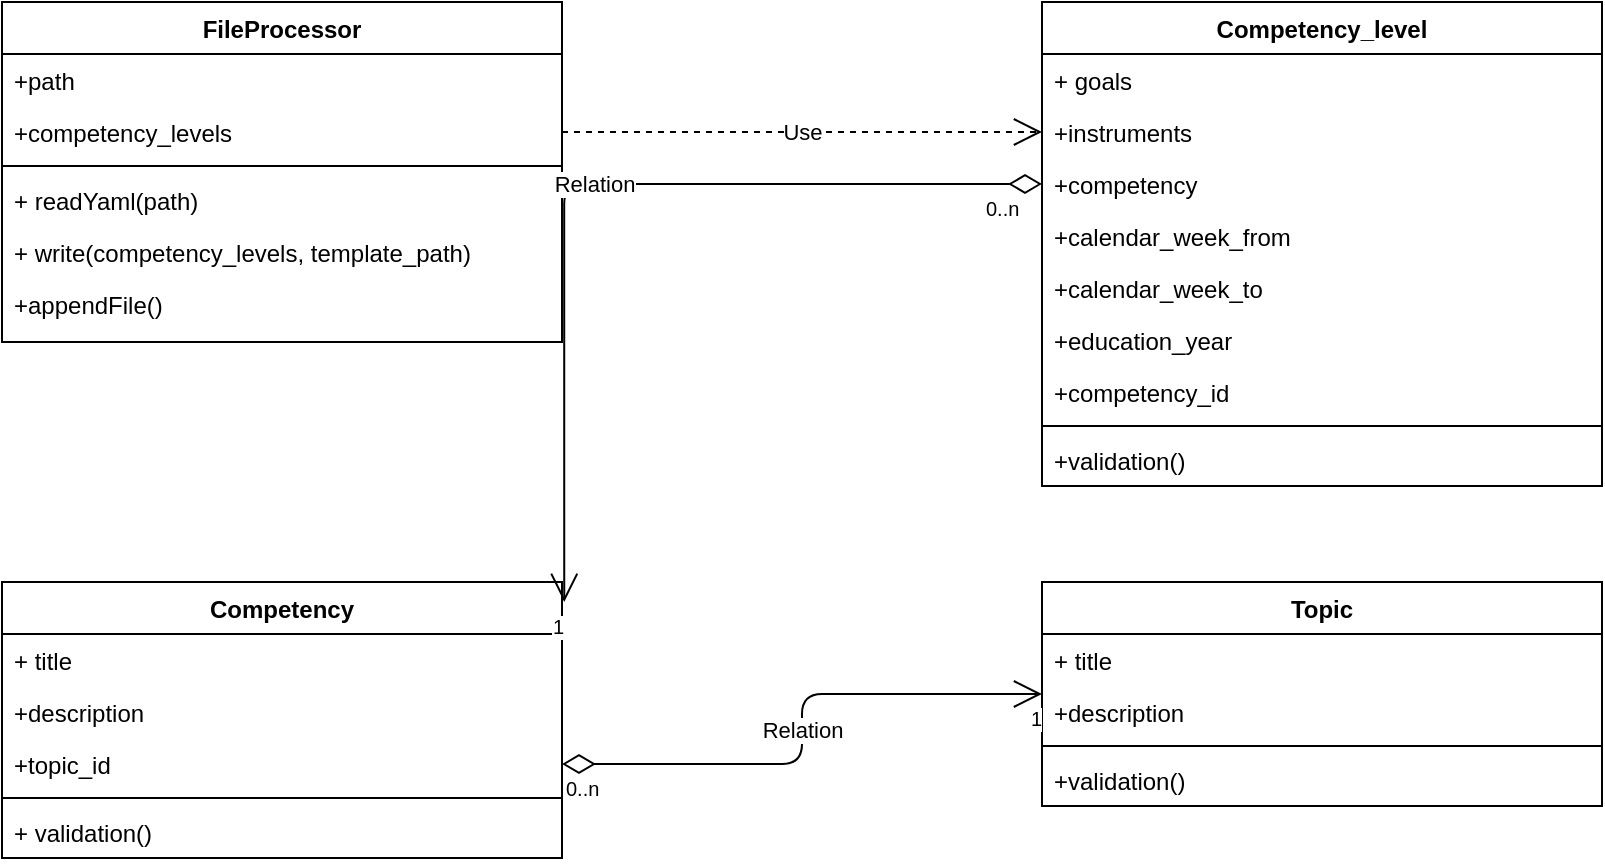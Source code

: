 <mxfile version="12.4.2" type="device" pages="1"><diagram id="wBBst7jG0DzKEFlHI0wX" name="Page-1"><mxGraphModel dx="1418" dy="902" grid="1" gridSize="10" guides="1" tooltips="1" connect="1" arrows="1" fold="1" page="1" pageScale="1" pageWidth="850" pageHeight="1100" math="0" shadow="0"><root><mxCell id="0"/><mxCell id="1" parent="0"/><mxCell id="FY70hitlIgGcYvBVXJsO-5" value="Topic" style="swimlane;fontStyle=1;align=center;verticalAlign=top;childLayout=stackLayout;horizontal=1;startSize=26;horizontalStack=0;resizeParent=1;resizeParentMax=0;resizeLast=0;collapsible=1;marginBottom=0;" vertex="1" parent="1"><mxGeometry x="560" y="350" width="280" height="112" as="geometry"/></mxCell><mxCell id="FY70hitlIgGcYvBVXJsO-6" value="+ title" style="text;strokeColor=none;fillColor=none;align=left;verticalAlign=top;spacingLeft=4;spacingRight=4;overflow=hidden;rotatable=0;points=[[0,0.5],[1,0.5]];portConstraint=eastwest;" vertex="1" parent="FY70hitlIgGcYvBVXJsO-5"><mxGeometry y="26" width="280" height="26" as="geometry"/></mxCell><mxCell id="FY70hitlIgGcYvBVXJsO-13" value="+description" style="text;strokeColor=none;fillColor=none;align=left;verticalAlign=top;spacingLeft=4;spacingRight=4;overflow=hidden;rotatable=0;points=[[0,0.5],[1,0.5]];portConstraint=eastwest;" vertex="1" parent="FY70hitlIgGcYvBVXJsO-5"><mxGeometry y="52" width="280" height="26" as="geometry"/></mxCell><mxCell id="FY70hitlIgGcYvBVXJsO-7" value="" style="line;strokeWidth=1;fillColor=none;align=left;verticalAlign=middle;spacingTop=-1;spacingLeft=3;spacingRight=3;rotatable=0;labelPosition=right;points=[];portConstraint=eastwest;" vertex="1" parent="FY70hitlIgGcYvBVXJsO-5"><mxGeometry y="78" width="280" height="8" as="geometry"/></mxCell><mxCell id="FY70hitlIgGcYvBVXJsO-8" value="+validation()" style="text;strokeColor=none;fillColor=none;align=left;verticalAlign=top;spacingLeft=4;spacingRight=4;overflow=hidden;rotatable=0;points=[[0,0.5],[1,0.5]];portConstraint=eastwest;" vertex="1" parent="FY70hitlIgGcYvBVXJsO-5"><mxGeometry y="86" width="280" height="26" as="geometry"/></mxCell><mxCell id="FY70hitlIgGcYvBVXJsO-15" value="Competency" style="swimlane;fontStyle=1;align=center;verticalAlign=top;childLayout=stackLayout;horizontal=1;startSize=26;horizontalStack=0;resizeParent=1;resizeParentMax=0;resizeLast=0;collapsible=1;marginBottom=0;" vertex="1" parent="1"><mxGeometry x="40" y="350" width="280" height="138" as="geometry"/></mxCell><mxCell id="FY70hitlIgGcYvBVXJsO-16" value="+ title" style="text;strokeColor=none;fillColor=none;align=left;verticalAlign=top;spacingLeft=4;spacingRight=4;overflow=hidden;rotatable=0;points=[[0,0.5],[1,0.5]];portConstraint=eastwest;" vertex="1" parent="FY70hitlIgGcYvBVXJsO-15"><mxGeometry y="26" width="280" height="26" as="geometry"/></mxCell><mxCell id="FY70hitlIgGcYvBVXJsO-17" value="+description" style="text;strokeColor=none;fillColor=none;align=left;verticalAlign=top;spacingLeft=4;spacingRight=4;overflow=hidden;rotatable=0;points=[[0,0.5],[1,0.5]];portConstraint=eastwest;" vertex="1" parent="FY70hitlIgGcYvBVXJsO-15"><mxGeometry y="52" width="280" height="26" as="geometry"/></mxCell><mxCell id="FY70hitlIgGcYvBVXJsO-26" value="+topic_id" style="text;strokeColor=none;fillColor=none;align=left;verticalAlign=top;spacingLeft=4;spacingRight=4;overflow=hidden;rotatable=0;points=[[0,0.5],[1,0.5]];portConstraint=eastwest;" vertex="1" parent="FY70hitlIgGcYvBVXJsO-15"><mxGeometry y="78" width="280" height="26" as="geometry"/></mxCell><mxCell id="FY70hitlIgGcYvBVXJsO-18" value="" style="line;strokeWidth=1;fillColor=none;align=left;verticalAlign=middle;spacingTop=-1;spacingLeft=3;spacingRight=3;rotatable=0;labelPosition=right;points=[];portConstraint=eastwest;" vertex="1" parent="FY70hitlIgGcYvBVXJsO-15"><mxGeometry y="104" width="280" height="8" as="geometry"/></mxCell><mxCell id="FY70hitlIgGcYvBVXJsO-19" value="+ validation()" style="text;strokeColor=none;fillColor=none;align=left;verticalAlign=top;spacingLeft=4;spacingRight=4;overflow=hidden;rotatable=0;points=[[0,0.5],[1,0.5]];portConstraint=eastwest;" vertex="1" parent="FY70hitlIgGcYvBVXJsO-15"><mxGeometry y="112" width="280" height="26" as="geometry"/></mxCell><mxCell id="FY70hitlIgGcYvBVXJsO-20" value="Competency_level" style="swimlane;fontStyle=1;align=center;verticalAlign=top;childLayout=stackLayout;horizontal=1;startSize=26;horizontalStack=0;resizeParent=1;resizeParentMax=0;resizeLast=0;collapsible=1;marginBottom=0;" vertex="1" parent="1"><mxGeometry x="560" y="60" width="280" height="242" as="geometry"/></mxCell><mxCell id="FY70hitlIgGcYvBVXJsO-21" value="+ goals" style="text;strokeColor=none;fillColor=none;align=left;verticalAlign=top;spacingLeft=4;spacingRight=4;overflow=hidden;rotatable=0;points=[[0,0.5],[1,0.5]];portConstraint=eastwest;" vertex="1" parent="FY70hitlIgGcYvBVXJsO-20"><mxGeometry y="26" width="280" height="26" as="geometry"/></mxCell><mxCell id="FY70hitlIgGcYvBVXJsO-22" value="+instruments" style="text;strokeColor=none;fillColor=none;align=left;verticalAlign=top;spacingLeft=4;spacingRight=4;overflow=hidden;rotatable=0;points=[[0,0.5],[1,0.5]];portConstraint=eastwest;" vertex="1" parent="FY70hitlIgGcYvBVXJsO-20"><mxGeometry y="52" width="280" height="26" as="geometry"/></mxCell><mxCell id="FY70hitlIgGcYvBVXJsO-25" value="+competency&#xA;" style="text;strokeColor=none;fillColor=none;align=left;verticalAlign=top;spacingLeft=4;spacingRight=4;overflow=hidden;rotatable=0;points=[[0,0.5],[1,0.5]];portConstraint=eastwest;" vertex="1" parent="FY70hitlIgGcYvBVXJsO-20"><mxGeometry y="78" width="280" height="26" as="geometry"/></mxCell><mxCell id="FY70hitlIgGcYvBVXJsO-60" value="+calendar_week_from&#xA;" style="text;strokeColor=none;fillColor=none;align=left;verticalAlign=top;spacingLeft=4;spacingRight=4;overflow=hidden;rotatable=0;points=[[0,0.5],[1,0.5]];portConstraint=eastwest;" vertex="1" parent="FY70hitlIgGcYvBVXJsO-20"><mxGeometry y="104" width="280" height="26" as="geometry"/></mxCell><mxCell id="FY70hitlIgGcYvBVXJsO-61" value="+calendar_week_to" style="text;strokeColor=none;fillColor=none;align=left;verticalAlign=top;spacingLeft=4;spacingRight=4;overflow=hidden;rotatable=0;points=[[0,0.5],[1,0.5]];portConstraint=eastwest;" vertex="1" parent="FY70hitlIgGcYvBVXJsO-20"><mxGeometry y="130" width="280" height="26" as="geometry"/></mxCell><mxCell id="FY70hitlIgGcYvBVXJsO-62" value="+education_year" style="text;strokeColor=none;fillColor=none;align=left;verticalAlign=top;spacingLeft=4;spacingRight=4;overflow=hidden;rotatable=0;points=[[0,0.5],[1,0.5]];portConstraint=eastwest;" vertex="1" parent="FY70hitlIgGcYvBVXJsO-20"><mxGeometry y="156" width="280" height="26" as="geometry"/></mxCell><mxCell id="FY70hitlIgGcYvBVXJsO-63" value="+competency_id" style="text;strokeColor=none;fillColor=none;align=left;verticalAlign=top;spacingLeft=4;spacingRight=4;overflow=hidden;rotatable=0;points=[[0,0.5],[1,0.5]];portConstraint=eastwest;" vertex="1" parent="FY70hitlIgGcYvBVXJsO-20"><mxGeometry y="182" width="280" height="26" as="geometry"/></mxCell><mxCell id="FY70hitlIgGcYvBVXJsO-23" value="" style="line;strokeWidth=1;fillColor=none;align=left;verticalAlign=middle;spacingTop=-1;spacingLeft=3;spacingRight=3;rotatable=0;labelPosition=right;points=[];portConstraint=eastwest;" vertex="1" parent="FY70hitlIgGcYvBVXJsO-20"><mxGeometry y="208" width="280" height="8" as="geometry"/></mxCell><mxCell id="FY70hitlIgGcYvBVXJsO-24" value="+validation()" style="text;strokeColor=none;fillColor=none;align=left;verticalAlign=top;spacingLeft=4;spacingRight=4;overflow=hidden;rotatable=0;points=[[0,0.5],[1,0.5]];portConstraint=eastwest;" vertex="1" parent="FY70hitlIgGcYvBVXJsO-20"><mxGeometry y="216" width="280" height="26" as="geometry"/></mxCell><mxCell id="FY70hitlIgGcYvBVXJsO-27" value="FileProcessor" style="swimlane;fontStyle=1;align=center;verticalAlign=top;childLayout=stackLayout;horizontal=1;startSize=26;horizontalStack=0;resizeParent=1;resizeParentMax=0;resizeLast=0;collapsible=1;marginBottom=0;" vertex="1" parent="1"><mxGeometry x="40" y="60" width="280" height="170" as="geometry"/></mxCell><mxCell id="FY70hitlIgGcYvBVXJsO-28" value="+path" style="text;strokeColor=none;fillColor=none;align=left;verticalAlign=top;spacingLeft=4;spacingRight=4;overflow=hidden;rotatable=0;points=[[0,0.5],[1,0.5]];portConstraint=eastwest;" vertex="1" parent="FY70hitlIgGcYvBVXJsO-27"><mxGeometry y="26" width="280" height="26" as="geometry"/></mxCell><mxCell id="FY70hitlIgGcYvBVXJsO-32" value="+competency_levels" style="text;strokeColor=none;fillColor=none;align=left;verticalAlign=top;spacingLeft=4;spacingRight=4;overflow=hidden;rotatable=0;points=[[0,0.5],[1,0.5]];portConstraint=eastwest;" vertex="1" parent="FY70hitlIgGcYvBVXJsO-27"><mxGeometry y="52" width="280" height="26" as="geometry"/></mxCell><mxCell id="FY70hitlIgGcYvBVXJsO-29" value="" style="line;strokeWidth=1;fillColor=none;align=left;verticalAlign=middle;spacingTop=-1;spacingLeft=3;spacingRight=3;rotatable=0;labelPosition=right;points=[];portConstraint=eastwest;" vertex="1" parent="FY70hitlIgGcYvBVXJsO-27"><mxGeometry y="78" width="280" height="8" as="geometry"/></mxCell><mxCell id="FY70hitlIgGcYvBVXJsO-30" value="+ readYaml(path) " style="text;strokeColor=none;fillColor=none;align=left;verticalAlign=top;spacingLeft=4;spacingRight=4;overflow=hidden;rotatable=0;points=[[0,0.5],[1,0.5]];portConstraint=eastwest;" vertex="1" parent="FY70hitlIgGcYvBVXJsO-27"><mxGeometry y="86" width="280" height="26" as="geometry"/></mxCell><mxCell id="FY70hitlIgGcYvBVXJsO-34" value="+ write(competency_levels, template_path)" style="text;strokeColor=none;fillColor=none;align=left;verticalAlign=top;spacingLeft=4;spacingRight=4;overflow=hidden;rotatable=0;points=[[0,0.5],[1,0.5]];portConstraint=eastwest;" vertex="1" parent="FY70hitlIgGcYvBVXJsO-27"><mxGeometry y="112" width="280" height="26" as="geometry"/></mxCell><mxCell id="FY70hitlIgGcYvBVXJsO-35" value="+appendFile() " style="text;strokeColor=none;fillColor=none;align=left;verticalAlign=top;spacingLeft=4;spacingRight=4;overflow=hidden;rotatable=0;points=[[0,0.5],[1,0.5]];portConstraint=eastwest;" vertex="1" parent="FY70hitlIgGcYvBVXJsO-27"><mxGeometry y="138" width="280" height="32" as="geometry"/></mxCell><mxCell id="FY70hitlIgGcYvBVXJsO-40" value="Relation" style="endArrow=open;html=1;endSize=12;startArrow=diamondThin;startSize=14;startFill=0;edgeStyle=orthogonalEdgeStyle;exitX=1;exitY=0.5;exitDx=0;exitDy=0;" edge="1" parent="1" source="FY70hitlIgGcYvBVXJsO-26" target="FY70hitlIgGcYvBVXJsO-5"><mxGeometry relative="1" as="geometry"><mxPoint x="160" y="510" as="sourcePoint"/><mxPoint x="320" y="510" as="targetPoint"/></mxGeometry></mxCell><mxCell id="FY70hitlIgGcYvBVXJsO-41" value="0..n" style="resizable=0;html=1;align=left;verticalAlign=top;labelBackgroundColor=#ffffff;fontSize=10;" connectable="0" vertex="1" parent="FY70hitlIgGcYvBVXJsO-40"><mxGeometry x="-1" relative="1" as="geometry"/></mxCell><mxCell id="FY70hitlIgGcYvBVXJsO-42" value="1" style="resizable=0;html=1;align=right;verticalAlign=top;labelBackgroundColor=#ffffff;fontSize=10;" connectable="0" vertex="1" parent="FY70hitlIgGcYvBVXJsO-40"><mxGeometry x="1" relative="1" as="geometry"/></mxCell><mxCell id="FY70hitlIgGcYvBVXJsO-43" value="Relation" style="endArrow=open;html=1;endSize=12;startArrow=diamondThin;startSize=14;startFill=0;edgeStyle=orthogonalEdgeStyle;exitX=0;exitY=0.5;exitDx=0;exitDy=0;entryX=1.004;entryY=0.072;entryDx=0;entryDy=0;entryPerimeter=0;" edge="1" parent="1" source="FY70hitlIgGcYvBVXJsO-25" target="FY70hitlIgGcYvBVXJsO-15"><mxGeometry relative="1" as="geometry"><mxPoint x="450" y="280" as="sourcePoint"/><mxPoint x="610" y="280" as="targetPoint"/></mxGeometry></mxCell><mxCell id="FY70hitlIgGcYvBVXJsO-44" value="0..n" style="resizable=0;html=1;align=left;verticalAlign=top;labelBackgroundColor=#ffffff;fontSize=10;" connectable="0" vertex="1" parent="FY70hitlIgGcYvBVXJsO-43"><mxGeometry x="-1" relative="1" as="geometry"><mxPoint x="-30" as="offset"/></mxGeometry></mxCell><mxCell id="FY70hitlIgGcYvBVXJsO-45" value="1" style="resizable=0;html=1;align=right;verticalAlign=top;labelBackgroundColor=#ffffff;fontSize=10;" connectable="0" vertex="1" parent="FY70hitlIgGcYvBVXJsO-43"><mxGeometry x="1" relative="1" as="geometry"/></mxCell><mxCell id="FY70hitlIgGcYvBVXJsO-50" value="Use" style="endArrow=open;endSize=12;dashed=1;html=1;exitX=1;exitY=0.5;exitDx=0;exitDy=0;entryX=0;entryY=0.5;entryDx=0;entryDy=0;" edge="1" parent="1" source="FY70hitlIgGcYvBVXJsO-32" target="FY70hitlIgGcYvBVXJsO-22"><mxGeometry width="160" relative="1" as="geometry"><mxPoint x="40" y="510" as="sourcePoint"/><mxPoint x="200" y="510" as="targetPoint"/></mxGeometry></mxCell></root></mxGraphModel></diagram></mxfile>